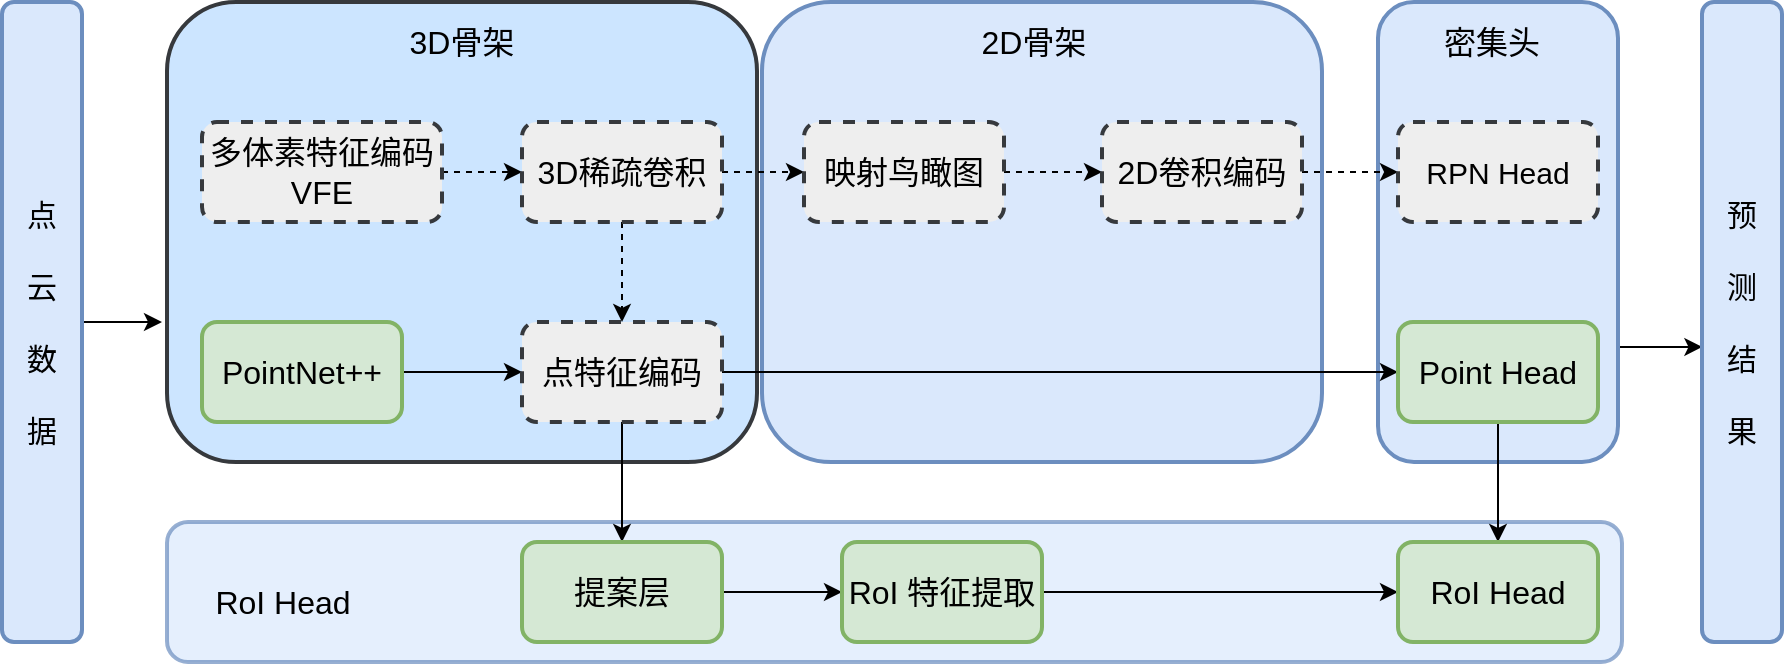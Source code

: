 <mxfile version="14.4.8" type="github">
  <diagram id="E248alvuNCokP2wF9lS1" name="Page-1">
    <mxGraphModel dx="1865" dy="548" grid="1" gridSize="10" guides="1" tooltips="1" connect="1" arrows="1" fold="1" page="1" pageScale="1" pageWidth="827" pageHeight="1169" math="0" shadow="0">
      <root>
        <mxCell id="0" />
        <mxCell id="1" parent="0" />
        <mxCell id="Xj0UDZpbtA1QylR7ETEB-41" value="" style="rounded=1;whiteSpace=wrap;html=1;strokeWidth=2;fillColor=#dae8fc;opacity=70;strokeColor=#6c8ebf;" vertex="1" parent="1">
          <mxGeometry x="62.5" y="300" width="727.5" height="70" as="geometry" />
        </mxCell>
        <mxCell id="Xj0UDZpbtA1QylR7ETEB-44" style="edgeStyle=orthogonalEdgeStyle;rounded=0;orthogonalLoop=1;jettySize=auto;html=1;exitX=1;exitY=0.75;exitDx=0;exitDy=0;entryX=0.005;entryY=0.539;entryDx=0;entryDy=0;entryPerimeter=0;" edge="1" parent="1" source="Xj0UDZpbtA1QylR7ETEB-37" target="Xj0UDZpbtA1QylR7ETEB-18">
          <mxGeometry relative="1" as="geometry" />
        </mxCell>
        <mxCell id="Xj0UDZpbtA1QylR7ETEB-37" value="" style="rounded=1;whiteSpace=wrap;html=1;strokeWidth=2;fillColor=#dae8fc;strokeColor=#6c8ebf;" vertex="1" parent="1">
          <mxGeometry x="668" y="40" width="120" height="230" as="geometry" />
        </mxCell>
        <mxCell id="Xj0UDZpbtA1QylR7ETEB-38" value="" style="rounded=1;whiteSpace=wrap;html=1;strokeWidth=2;strokeColor=#6c8ebf;fillColor=#dae8fc;" vertex="1" parent="1">
          <mxGeometry x="360" y="40" width="280" height="230" as="geometry" />
        </mxCell>
        <mxCell id="Xj0UDZpbtA1QylR7ETEB-33" value="" style="rounded=1;whiteSpace=wrap;html=1;strokeWidth=2;fillColor=#cce5ff;strokeColor=#36393d;gradientDirection=north;" vertex="1" parent="1">
          <mxGeometry x="62.5" y="40" width="295" height="230" as="geometry" />
        </mxCell>
        <mxCell id="Xj0UDZpbtA1QylR7ETEB-47" style="edgeStyle=orthogonalEdgeStyle;rounded=0;orthogonalLoop=1;jettySize=auto;html=1;" edge="1" parent="1" source="Xj0UDZpbtA1QylR7ETEB-1">
          <mxGeometry relative="1" as="geometry">
            <mxPoint x="60" y="200" as="targetPoint" />
          </mxGeometry>
        </mxCell>
        <mxCell id="Xj0UDZpbtA1QylR7ETEB-1" value="&lt;font style=&quot;font-size: 15px&quot;&gt;点&lt;br&gt;&lt;br&gt;云&lt;br&gt;&lt;br&gt;数&lt;br&gt;&lt;br&gt;据&lt;/font&gt;" style="rounded=1;whiteSpace=wrap;html=1;strokeWidth=2;fillColor=#dae8fc;strokeColor=#6c8ebf;" vertex="1" parent="1">
          <mxGeometry x="-20" y="40" width="40" height="320" as="geometry" />
        </mxCell>
        <mxCell id="Xj0UDZpbtA1QylR7ETEB-21" style="edgeStyle=orthogonalEdgeStyle;rounded=0;orthogonalLoop=1;jettySize=auto;html=1;exitX=1;exitY=0.5;exitDx=0;exitDy=0;dashed=1;" edge="1" parent="1" source="Xj0UDZpbtA1QylR7ETEB-2" target="Xj0UDZpbtA1QylR7ETEB-3">
          <mxGeometry relative="1" as="geometry" />
        </mxCell>
        <mxCell id="Xj0UDZpbtA1QylR7ETEB-2" value="&lt;font style=&quot;font-size: 16px&quot;&gt;多体素特征编码&lt;br&gt;VFE&lt;/font&gt;" style="rounded=1;whiteSpace=wrap;html=1;strokeWidth=2;dashed=1;strokeColor=#36393d;fillColor=#eeeeee;" vertex="1" parent="1">
          <mxGeometry x="80" y="100" width="120" height="50" as="geometry" />
        </mxCell>
        <mxCell id="Xj0UDZpbtA1QylR7ETEB-22" style="edgeStyle=orthogonalEdgeStyle;rounded=0;orthogonalLoop=1;jettySize=auto;html=1;exitX=1;exitY=0.5;exitDx=0;exitDy=0;entryX=0;entryY=0.5;entryDx=0;entryDy=0;dashed=1;" edge="1" parent="1" source="Xj0UDZpbtA1QylR7ETEB-3" target="Xj0UDZpbtA1QylR7ETEB-7">
          <mxGeometry relative="1" as="geometry" />
        </mxCell>
        <mxCell id="Xj0UDZpbtA1QylR7ETEB-27" style="edgeStyle=orthogonalEdgeStyle;rounded=0;orthogonalLoop=1;jettySize=auto;html=1;exitX=0.5;exitY=1;exitDx=0;exitDy=0;entryX=0.5;entryY=0;entryDx=0;entryDy=0;dashed=1;" edge="1" parent="1" source="Xj0UDZpbtA1QylR7ETEB-3" target="Xj0UDZpbtA1QylR7ETEB-5">
          <mxGeometry relative="1" as="geometry" />
        </mxCell>
        <mxCell id="Xj0UDZpbtA1QylR7ETEB-3" value="&lt;font style=&quot;font-size: 16px&quot;&gt;3D稀疏卷积&lt;/font&gt;" style="rounded=1;whiteSpace=wrap;html=1;strokeWidth=2;dashed=1;strokeColor=#36393d;fillColor=#eeeeee;" vertex="1" parent="1">
          <mxGeometry x="240" y="100" width="100" height="50" as="geometry" />
        </mxCell>
        <mxCell id="Xj0UDZpbtA1QylR7ETEB-25" style="edgeStyle=orthogonalEdgeStyle;rounded=0;orthogonalLoop=1;jettySize=auto;html=1;exitX=1;exitY=0.5;exitDx=0;exitDy=0;" edge="1" parent="1" source="Xj0UDZpbtA1QylR7ETEB-4" target="Xj0UDZpbtA1QylR7ETEB-5">
          <mxGeometry relative="1" as="geometry" />
        </mxCell>
        <mxCell id="Xj0UDZpbtA1QylR7ETEB-4" value="&lt;font style=&quot;font-size: 16px&quot;&gt;PointNet++&lt;/font&gt;" style="rounded=1;whiteSpace=wrap;html=1;strokeWidth=2;fillColor=#d5e8d4;strokeColor=#82b366;" vertex="1" parent="1">
          <mxGeometry x="80" y="200" width="100" height="50" as="geometry" />
        </mxCell>
        <mxCell id="Xj0UDZpbtA1QylR7ETEB-26" style="edgeStyle=orthogonalEdgeStyle;rounded=0;orthogonalLoop=1;jettySize=auto;html=1;exitX=1;exitY=0.5;exitDx=0;exitDy=0;entryX=0;entryY=0.5;entryDx=0;entryDy=0;" edge="1" parent="1" source="Xj0UDZpbtA1QylR7ETEB-5" target="Xj0UDZpbtA1QylR7ETEB-10">
          <mxGeometry relative="1" as="geometry" />
        </mxCell>
        <mxCell id="Xj0UDZpbtA1QylR7ETEB-28" style="edgeStyle=orthogonalEdgeStyle;rounded=0;orthogonalLoop=1;jettySize=auto;html=1;exitX=0.5;exitY=1;exitDx=0;exitDy=0;" edge="1" parent="1" source="Xj0UDZpbtA1QylR7ETEB-5" target="Xj0UDZpbtA1QylR7ETEB-14">
          <mxGeometry relative="1" as="geometry" />
        </mxCell>
        <mxCell id="Xj0UDZpbtA1QylR7ETEB-5" value="&lt;font style=&quot;font-size: 16px&quot;&gt;点特征编码&lt;/font&gt;" style="rounded=1;whiteSpace=wrap;html=1;strokeWidth=2;dashed=1;strokeColor=#36393d;fillColor=#eeeeee;" vertex="1" parent="1">
          <mxGeometry x="240" y="200" width="100" height="50" as="geometry" />
        </mxCell>
        <mxCell id="Xj0UDZpbtA1QylR7ETEB-23" style="edgeStyle=orthogonalEdgeStyle;rounded=0;orthogonalLoop=1;jettySize=auto;html=1;exitX=1;exitY=0.5;exitDx=0;exitDy=0;entryX=0;entryY=0.5;entryDx=0;entryDy=0;dashed=1;" edge="1" parent="1" source="Xj0UDZpbtA1QylR7ETEB-7" target="Xj0UDZpbtA1QylR7ETEB-8">
          <mxGeometry relative="1" as="geometry" />
        </mxCell>
        <mxCell id="Xj0UDZpbtA1QylR7ETEB-7" value="&lt;font style=&quot;font-size: 16px&quot;&gt;映射鸟瞰图&lt;/font&gt;" style="rounded=1;whiteSpace=wrap;html=1;strokeWidth=2;dashed=1;strokeColor=#36393d;fillColor=#eeeeee;" vertex="1" parent="1">
          <mxGeometry x="381" y="100" width="100" height="50" as="geometry" />
        </mxCell>
        <mxCell id="Xj0UDZpbtA1QylR7ETEB-24" style="edgeStyle=orthogonalEdgeStyle;rounded=0;orthogonalLoop=1;jettySize=auto;html=1;exitX=1;exitY=0.5;exitDx=0;exitDy=0;entryX=0;entryY=0.5;entryDx=0;entryDy=0;dashed=1;" edge="1" parent="1" source="Xj0UDZpbtA1QylR7ETEB-8" target="Xj0UDZpbtA1QylR7ETEB-9">
          <mxGeometry relative="1" as="geometry" />
        </mxCell>
        <mxCell id="Xj0UDZpbtA1QylR7ETEB-8" value="&lt;font style=&quot;font-size: 16px&quot;&gt;2D卷积编码&lt;/font&gt;" style="rounded=1;whiteSpace=wrap;html=1;strokeWidth=2;dashed=1;strokeColor=#36393d;fillColor=#eeeeee;" vertex="1" parent="1">
          <mxGeometry x="530" y="100" width="100" height="50" as="geometry" />
        </mxCell>
        <mxCell id="Xj0UDZpbtA1QylR7ETEB-9" value="&lt;font style=&quot;font-size: 15px&quot;&gt;RPN Head&lt;/font&gt;" style="rounded=1;whiteSpace=wrap;html=1;strokeWidth=2;dashed=1;strokeColor=#36393d;fillColor=#eeeeee;" vertex="1" parent="1">
          <mxGeometry x="678" y="100" width="100" height="50" as="geometry" />
        </mxCell>
        <mxCell id="Xj0UDZpbtA1QylR7ETEB-31" style="edgeStyle=orthogonalEdgeStyle;rounded=0;orthogonalLoop=1;jettySize=auto;html=1;exitX=0.5;exitY=1;exitDx=0;exitDy=0;entryX=0.5;entryY=0;entryDx=0;entryDy=0;" edge="1" parent="1" source="Xj0UDZpbtA1QylR7ETEB-10" target="Xj0UDZpbtA1QylR7ETEB-16">
          <mxGeometry relative="1" as="geometry" />
        </mxCell>
        <mxCell id="Xj0UDZpbtA1QylR7ETEB-10" value="&lt;font style=&quot;font-size: 16px&quot;&gt;Point Head&lt;/font&gt;" style="rounded=1;whiteSpace=wrap;html=1;strokeWidth=2;fillColor=#d5e8d4;strokeColor=#82b366;" vertex="1" parent="1">
          <mxGeometry x="678" y="200" width="100" height="50" as="geometry" />
        </mxCell>
        <mxCell id="Xj0UDZpbtA1QylR7ETEB-29" style="edgeStyle=orthogonalEdgeStyle;rounded=0;orthogonalLoop=1;jettySize=auto;html=1;exitX=1;exitY=0.5;exitDx=0;exitDy=0;" edge="1" parent="1" source="Xj0UDZpbtA1QylR7ETEB-14" target="Xj0UDZpbtA1QylR7ETEB-15">
          <mxGeometry relative="1" as="geometry" />
        </mxCell>
        <mxCell id="Xj0UDZpbtA1QylR7ETEB-14" value="&lt;font style=&quot;font-size: 16px&quot;&gt;提案层&lt;/font&gt;" style="rounded=1;whiteSpace=wrap;html=1;strokeWidth=2;fillColor=#d5e8d4;strokeColor=#82b366;" vertex="1" parent="1">
          <mxGeometry x="240" y="310" width="100" height="50" as="geometry" />
        </mxCell>
        <mxCell id="Xj0UDZpbtA1QylR7ETEB-30" style="edgeStyle=orthogonalEdgeStyle;rounded=0;orthogonalLoop=1;jettySize=auto;html=1;exitX=1;exitY=0.5;exitDx=0;exitDy=0;" edge="1" parent="1" source="Xj0UDZpbtA1QylR7ETEB-15" target="Xj0UDZpbtA1QylR7ETEB-16">
          <mxGeometry relative="1" as="geometry" />
        </mxCell>
        <mxCell id="Xj0UDZpbtA1QylR7ETEB-15" value="&lt;font style=&quot;font-size: 16px&quot;&gt;RoI 特征提取&lt;/font&gt;" style="rounded=1;whiteSpace=wrap;html=1;strokeWidth=2;fillColor=#d5e8d4;strokeColor=#82b366;" vertex="1" parent="1">
          <mxGeometry x="400" y="310" width="100" height="50" as="geometry" />
        </mxCell>
        <mxCell id="Xj0UDZpbtA1QylR7ETEB-16" value="&lt;font style=&quot;font-size: 16px&quot;&gt;RoI Head&lt;/font&gt;" style="rounded=1;whiteSpace=wrap;html=1;strokeWidth=2;fillColor=#d5e8d4;strokeColor=#82b366;" vertex="1" parent="1">
          <mxGeometry x="678" y="310" width="100" height="50" as="geometry" />
        </mxCell>
        <mxCell id="Xj0UDZpbtA1QylR7ETEB-18" value="&lt;span style=&quot;font-size: 15px&quot;&gt;预&lt;br&gt;&lt;br&gt;测&lt;br&gt;&lt;br&gt;结&lt;br&gt;&lt;br&gt;果&lt;/span&gt;" style="rounded=1;whiteSpace=wrap;html=1;strokeWidth=2;fillColor=#dae8fc;strokeColor=#6c8ebf;" vertex="1" parent="1">
          <mxGeometry x="830" y="40" width="40" height="320" as="geometry" />
        </mxCell>
        <mxCell id="Xj0UDZpbtA1QylR7ETEB-32" value="&lt;font style=&quot;font-size: 16px&quot;&gt;&lt;font style=&quot;font-size: 16px&quot;&gt;RoI&lt;/font&gt;&amp;nbsp;Head&lt;/font&gt;" style="text;html=1;align=center;verticalAlign=middle;resizable=0;points=[];autosize=1;" vertex="1" parent="1">
          <mxGeometry x="80" y="330" width="80" height="20" as="geometry" />
        </mxCell>
        <mxCell id="Xj0UDZpbtA1QylR7ETEB-35" value="&lt;font style=&quot;font-size: 16px&quot;&gt;3D骨架&lt;/font&gt;" style="text;html=1;strokeColor=none;fillColor=none;align=center;verticalAlign=middle;whiteSpace=wrap;rounded=0;" vertex="1" parent="1">
          <mxGeometry x="180" y="50" width="60" height="20" as="geometry" />
        </mxCell>
        <mxCell id="Xj0UDZpbtA1QylR7ETEB-39" value="&lt;font style=&quot;font-size: 16px&quot;&gt;2D骨架&lt;/font&gt;" style="text;html=1;strokeColor=none;fillColor=none;align=center;verticalAlign=middle;whiteSpace=wrap;rounded=0;" vertex="1" parent="1">
          <mxGeometry x="466" y="50" width="60" height="20" as="geometry" />
        </mxCell>
        <mxCell id="Xj0UDZpbtA1QylR7ETEB-40" value="&lt;font style=&quot;font-size: 16px&quot;&gt;密集头&lt;/font&gt;" style="text;html=1;strokeColor=none;fillColor=none;align=center;verticalAlign=middle;whiteSpace=wrap;rounded=0;" vertex="1" parent="1">
          <mxGeometry x="695" y="50" width="60" height="20" as="geometry" />
        </mxCell>
      </root>
    </mxGraphModel>
  </diagram>
</mxfile>
